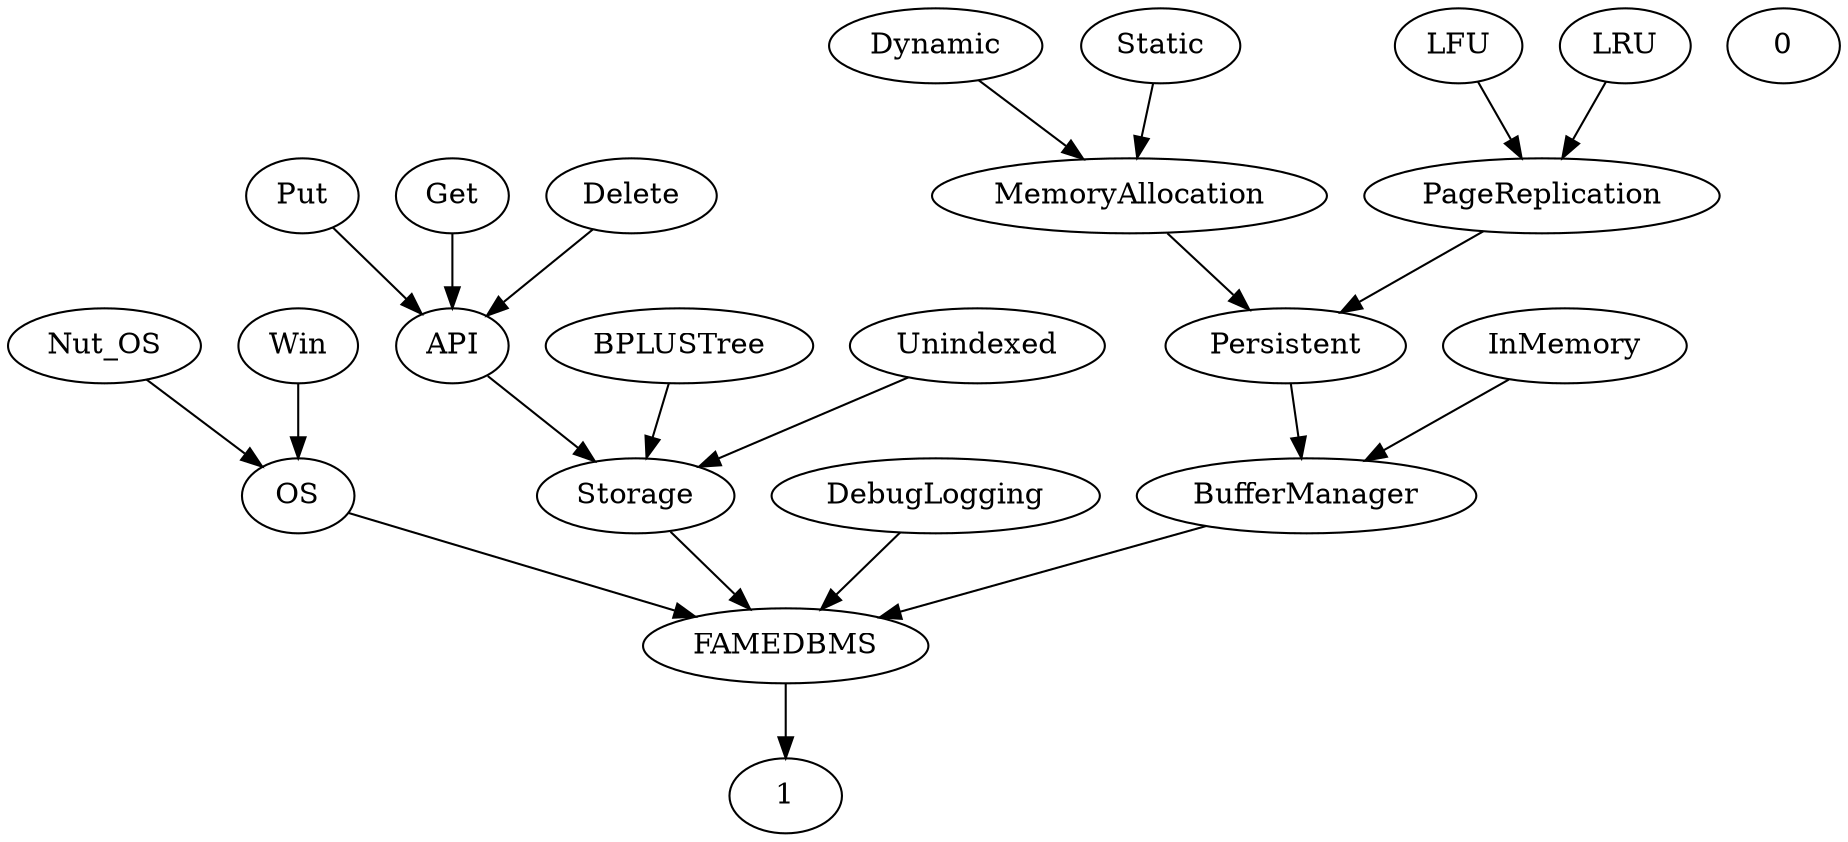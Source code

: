 digraph G {
  Put;
  BPLUSTree;
  Get;
  Unindexed;
  Nut_OS;
  Dynamic;
  Static;
  API;
  FAMEDBMS;
  MemoryAllocation;
  Persistent;
  Win;
  Delete;
  LFU;
  OS;
  DebugLogging;
  PageReplication;
  0;
  LRU;
  Storage;
  InMemory;
  1;
  BufferManager;
  API -> Storage;
  BufferManager -> FAMEDBMS;
  MemoryAllocation -> Persistent;
  PageReplication -> Persistent;
  Delete -> API;
  BPLUSTree -> Storage;
  InMemory -> BufferManager;
  Static -> MemoryAllocation;
  Persistent -> BufferManager;
  DebugLogging -> FAMEDBMS;
  Win -> OS;
  FAMEDBMS -> 1;
  Unindexed -> Storage;
  OS -> FAMEDBMS;
  Get -> API;
  Storage -> FAMEDBMS;
  Put -> API;
  Dynamic -> MemoryAllocation;
  LRU -> PageReplication;
  LFU -> PageReplication;
  Nut_OS -> OS;
}
